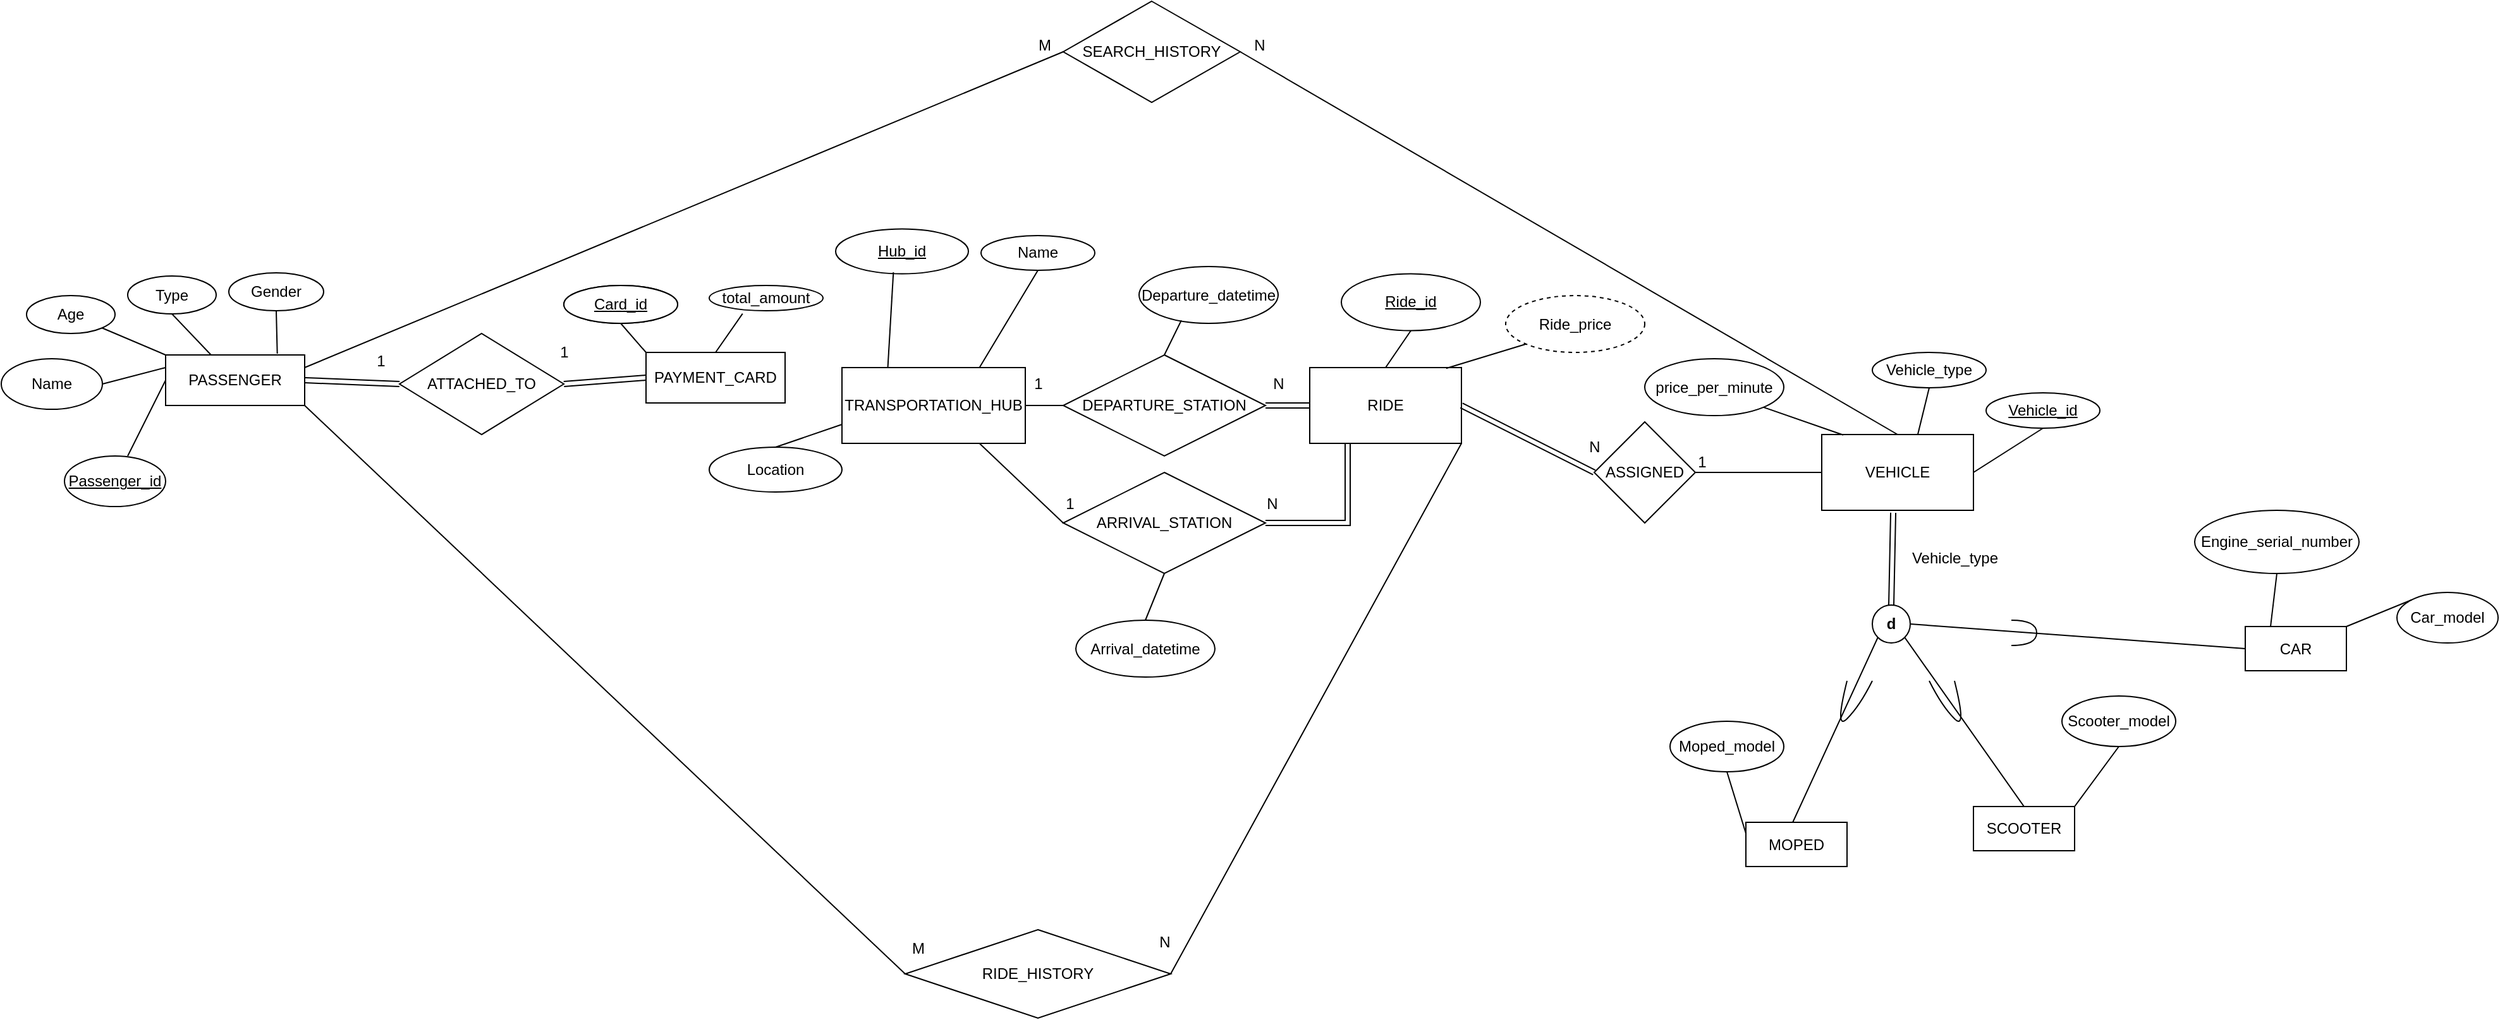 <mxfile version="22.1.11" type="device">
  <diagram name="Page-1" id="ZR6YPkfCKl_PK5OQMqdv">
    <mxGraphModel dx="1059" dy="949" grid="1" gridSize="10" guides="1" tooltips="1" connect="1" arrows="1" fold="1" page="1" pageScale="1" pageWidth="850" pageHeight="1100" math="0" shadow="0">
      <root>
        <mxCell id="0" />
        <mxCell id="1" parent="0" />
        <mxCell id="elQRYcjludwM-4nkRHjC-1" value="TRANSPORTATION_HUB" style="rounded=0;whiteSpace=wrap;html=1;" vertex="1" parent="1">
          <mxGeometry x="1605" y="340" width="145" height="60" as="geometry" />
        </mxCell>
        <mxCell id="elQRYcjludwM-4nkRHjC-2" value="VEHICLE" style="rounded=0;whiteSpace=wrap;html=1;" vertex="1" parent="1">
          <mxGeometry x="2380" y="393" width="120" height="60" as="geometry" />
        </mxCell>
        <mxCell id="elQRYcjludwM-4nkRHjC-3" value="RIDE" style="rounded=0;whiteSpace=wrap;html=1;" vertex="1" parent="1">
          <mxGeometry x="1975" y="340" width="120" height="60" as="geometry" />
        </mxCell>
        <mxCell id="elQRYcjludwM-4nkRHjC-4" value="ASSIGNED" style="rhombus;whiteSpace=wrap;html=1;" vertex="1" parent="1">
          <mxGeometry x="2200" y="383" width="80" height="80" as="geometry" />
        </mxCell>
        <mxCell id="elQRYcjludwM-4nkRHjC-5" value="" style="endArrow=none;html=1;rounded=0;exitX=1;exitY=0.5;exitDx=0;exitDy=0;entryX=0;entryY=0.5;entryDx=0;entryDy=0;" edge="1" parent="1" source="elQRYcjludwM-4nkRHjC-4" target="elQRYcjludwM-4nkRHjC-2">
          <mxGeometry width="50" height="50" relative="1" as="geometry">
            <mxPoint x="2070" y="620" as="sourcePoint" />
            <mxPoint x="2120" y="570" as="targetPoint" />
          </mxGeometry>
        </mxCell>
        <mxCell id="elQRYcjludwM-4nkRHjC-6" value="" style="shape=link;html=1;rounded=0;strokeColor=none;entryX=0.5;entryY=0;entryDx=0;entryDy=0;" edge="1" parent="1">
          <mxGeometry width="100" relative="1" as="geometry">
            <mxPoint x="2035" y="620" as="sourcePoint" />
            <mxPoint x="2035" y="670" as="targetPoint" />
          </mxGeometry>
        </mxCell>
        <mxCell id="elQRYcjludwM-4nkRHjC-8" value="DEPARTURE_STATION" style="rhombus;whiteSpace=wrap;html=1;" vertex="1" parent="1">
          <mxGeometry x="1780" y="330" width="160" height="80" as="geometry" />
        </mxCell>
        <mxCell id="elQRYcjludwM-4nkRHjC-9" value="" style="shape=link;html=1;rounded=0;edgeStyle=orthogonalEdgeStyle;entryX=1;entryY=0.5;entryDx=0;entryDy=0;exitX=0;exitY=0.5;exitDx=0;exitDy=0;" edge="1" parent="1" source="elQRYcjludwM-4nkRHjC-3" target="elQRYcjludwM-4nkRHjC-8">
          <mxGeometry width="100" relative="1" as="geometry">
            <mxPoint x="2040" y="600" as="sourcePoint" />
            <mxPoint x="2140" y="600" as="targetPoint" />
          </mxGeometry>
        </mxCell>
        <mxCell id="elQRYcjludwM-4nkRHjC-10" value="" style="endArrow=none;html=1;rounded=0;edgeStyle=orthogonalEdgeStyle;exitX=1;exitY=0.5;exitDx=0;exitDy=0;entryX=0;entryY=0.5;entryDx=0;entryDy=0;" edge="1" parent="1" source="elQRYcjludwM-4nkRHjC-1" target="elQRYcjludwM-4nkRHjC-8">
          <mxGeometry width="50" height="50" relative="1" as="geometry">
            <mxPoint x="2070" y="620" as="sourcePoint" />
            <mxPoint x="2120" y="570" as="targetPoint" />
          </mxGeometry>
        </mxCell>
        <mxCell id="elQRYcjludwM-4nkRHjC-11" value="1" style="text;html=1;align=center;verticalAlign=middle;resizable=0;points=[];autosize=1;strokeColor=none;fillColor=none;" vertex="1" parent="1">
          <mxGeometry x="1745" y="338" width="30" height="30" as="geometry" />
        </mxCell>
        <mxCell id="elQRYcjludwM-4nkRHjC-12" value="N" style="text;html=1;align=center;verticalAlign=middle;resizable=0;points=[];autosize=1;strokeColor=none;fillColor=none;" vertex="1" parent="1">
          <mxGeometry x="1935" y="338" width="30" height="30" as="geometry" />
        </mxCell>
        <mxCell id="elQRYcjludwM-4nkRHjC-13" value="ARRIVAL_STATION" style="rhombus;whiteSpace=wrap;html=1;" vertex="1" parent="1">
          <mxGeometry x="1780" y="423" width="160" height="80" as="geometry" />
        </mxCell>
        <mxCell id="elQRYcjludwM-4nkRHjC-14" value="" style="endArrow=none;html=1;rounded=0;exitX=0;exitY=0.5;exitDx=0;exitDy=0;entryX=0.75;entryY=1;entryDx=0;entryDy=0;" edge="1" parent="1" source="elQRYcjludwM-4nkRHjC-13" target="elQRYcjludwM-4nkRHjC-1">
          <mxGeometry width="50" height="50" relative="1" as="geometry">
            <mxPoint x="1669.5" y="497.5" as="sourcePoint" />
            <mxPoint x="1719.5" y="447.5" as="targetPoint" />
          </mxGeometry>
        </mxCell>
        <mxCell id="elQRYcjludwM-4nkRHjC-15" value="" style="shape=link;html=1;rounded=0;edgeStyle=orthogonalEdgeStyle;exitX=1;exitY=0.5;exitDx=0;exitDy=0;entryX=0.25;entryY=1;entryDx=0;entryDy=0;" edge="1" parent="1" source="elQRYcjludwM-4nkRHjC-13" target="elQRYcjludwM-4nkRHjC-3">
          <mxGeometry width="100" relative="1" as="geometry">
            <mxPoint x="2040" y="600" as="sourcePoint" />
            <mxPoint x="2140" y="600" as="targetPoint" />
          </mxGeometry>
        </mxCell>
        <mxCell id="elQRYcjludwM-4nkRHjC-16" value="1" style="text;html=1;align=center;verticalAlign=middle;resizable=0;points=[];autosize=1;strokeColor=none;fillColor=none;" vertex="1" parent="1">
          <mxGeometry x="1770" y="433" width="30" height="30" as="geometry" />
        </mxCell>
        <mxCell id="elQRYcjludwM-4nkRHjC-17" value="N" style="text;html=1;align=center;verticalAlign=middle;resizable=0;points=[];autosize=1;strokeColor=none;fillColor=none;" vertex="1" parent="1">
          <mxGeometry x="1930" y="433" width="30" height="30" as="geometry" />
        </mxCell>
        <mxCell id="elQRYcjludwM-4nkRHjC-18" value="PASSENGER" style="rounded=0;whiteSpace=wrap;html=1;" vertex="1" parent="1">
          <mxGeometry x="1070" y="330" width="110" height="40" as="geometry" />
        </mxCell>
        <mxCell id="elQRYcjludwM-4nkRHjC-19" value="PAYMENT_CARD&lt;span id=&quot;docs-internal-guid-a368fe4d-7fff-fab8-b84e-1b425e451d34&quot;&gt;&lt;/span&gt;" style="rounded=0;whiteSpace=wrap;html=1;" vertex="1" parent="1">
          <mxGeometry x="1450" y="328" width="110" height="40" as="geometry" />
        </mxCell>
        <mxCell id="elQRYcjludwM-4nkRHjC-20" value="ATTACHED_TO" style="rhombus;whiteSpace=wrap;html=1;" vertex="1" parent="1">
          <mxGeometry x="1255" y="313" width="130" height="80" as="geometry" />
        </mxCell>
        <mxCell id="elQRYcjludwM-4nkRHjC-21" value="" style="shape=link;html=1;rounded=0;exitX=1;exitY=0.5;exitDx=0;exitDy=0;entryX=0;entryY=0.5;entryDx=0;entryDy=0;" edge="1" parent="1" source="elQRYcjludwM-4nkRHjC-18" target="elQRYcjludwM-4nkRHjC-20">
          <mxGeometry width="100" relative="1" as="geometry">
            <mxPoint x="1450" y="580" as="sourcePoint" />
            <mxPoint x="1550" y="580" as="targetPoint" />
          </mxGeometry>
        </mxCell>
        <mxCell id="elQRYcjludwM-4nkRHjC-22" value="" style="shape=link;html=1;rounded=0;exitX=1;exitY=0.5;exitDx=0;exitDy=0;entryX=0;entryY=0.5;entryDx=0;entryDy=0;" edge="1" parent="1" source="elQRYcjludwM-4nkRHjC-20" target="elQRYcjludwM-4nkRHjC-19">
          <mxGeometry width="100" relative="1" as="geometry">
            <mxPoint x="1380" y="397" as="sourcePoint" />
            <mxPoint x="1455" y="400" as="targetPoint" />
          </mxGeometry>
        </mxCell>
        <mxCell id="elQRYcjludwM-4nkRHjC-23" value="1" style="text;html=1;align=center;verticalAlign=middle;resizable=0;points=[];autosize=1;strokeColor=none;fillColor=none;" vertex="1" parent="1">
          <mxGeometry x="1225" y="320" width="30" height="30" as="geometry" />
        </mxCell>
        <mxCell id="elQRYcjludwM-4nkRHjC-24" value="1" style="text;html=1;align=center;verticalAlign=middle;resizable=0;points=[];autosize=1;strokeColor=none;fillColor=none;" vertex="1" parent="1">
          <mxGeometry x="1370" y="313" width="30" height="30" as="geometry" />
        </mxCell>
        <mxCell id="elQRYcjludwM-4nkRHjC-25" value="RIDE_HISTORY" style="rhombus;whiteSpace=wrap;html=1;" vertex="1" parent="1">
          <mxGeometry x="1655" y="785" width="210" height="70" as="geometry" />
        </mxCell>
        <mxCell id="elQRYcjludwM-4nkRHjC-26" value="" style="endArrow=none;html=1;rounded=0;exitX=1;exitY=1;exitDx=0;exitDy=0;entryX=0;entryY=0.5;entryDx=0;entryDy=0;" edge="1" parent="1" source="elQRYcjludwM-4nkRHjC-18" target="elQRYcjludwM-4nkRHjC-25">
          <mxGeometry width="50" height="50" relative="1" as="geometry">
            <mxPoint x="1470" y="600" as="sourcePoint" />
            <mxPoint x="1520" y="550" as="targetPoint" />
          </mxGeometry>
        </mxCell>
        <mxCell id="elQRYcjludwM-4nkRHjC-27" value="" style="endArrow=none;html=1;rounded=0;exitX=1;exitY=0.5;exitDx=0;exitDy=0;entryX=1;entryY=1;entryDx=0;entryDy=0;" edge="1" parent="1" source="elQRYcjludwM-4nkRHjC-25" target="elQRYcjludwM-4nkRHjC-3">
          <mxGeometry width="50" height="50" relative="1" as="geometry">
            <mxPoint x="1515" y="437" as="sourcePoint" />
            <mxPoint x="1970" y="670" as="targetPoint" />
            <Array as="points" />
          </mxGeometry>
        </mxCell>
        <mxCell id="elQRYcjludwM-4nkRHjC-28" value="M" style="text;html=1;align=center;verticalAlign=middle;resizable=0;points=[];autosize=1;strokeColor=none;fillColor=none;" vertex="1" parent="1">
          <mxGeometry x="1650" y="785" width="30" height="30" as="geometry" />
        </mxCell>
        <mxCell id="elQRYcjludwM-4nkRHjC-29" value="N" style="text;html=1;align=center;verticalAlign=middle;resizable=0;points=[];autosize=1;strokeColor=none;fillColor=none;" vertex="1" parent="1">
          <mxGeometry x="1845" y="780" width="30" height="30" as="geometry" />
        </mxCell>
        <mxCell id="elQRYcjludwM-4nkRHjC-30" value="&lt;b&gt;d&lt;/b&gt;" style="ellipse;whiteSpace=wrap;html=1;" vertex="1" parent="1">
          <mxGeometry x="2420" y="528" width="30" height="30" as="geometry" />
        </mxCell>
        <mxCell id="elQRYcjludwM-4nkRHjC-31" value="Vehicle_type" style="text;html=1;align=center;verticalAlign=middle;resizable=0;points=[];autosize=1;strokeColor=none;fillColor=none;" vertex="1" parent="1">
          <mxGeometry x="2440" y="476" width="90" height="30" as="geometry" />
        </mxCell>
        <mxCell id="elQRYcjludwM-4nkRHjC-32" value="SCOOTER" style="rounded=0;whiteSpace=wrap;html=1;" vertex="1" parent="1">
          <mxGeometry x="2500" y="687.5" width="80" height="35" as="geometry" />
        </mxCell>
        <mxCell id="elQRYcjludwM-4nkRHjC-33" value="MOPED" style="rounded=0;whiteSpace=wrap;html=1;" vertex="1" parent="1">
          <mxGeometry x="2320" y="700" width="80" height="35" as="geometry" />
        </mxCell>
        <mxCell id="elQRYcjludwM-4nkRHjC-34" value="" style="endArrow=none;html=1;rounded=0;entryX=0;entryY=1;entryDx=0;entryDy=0;exitX=0.464;exitY=-0.003;exitDx=0;exitDy=0;exitPerimeter=0;" edge="1" parent="1" source="elQRYcjludwM-4nkRHjC-33" target="elQRYcjludwM-4nkRHjC-30">
          <mxGeometry width="50" height="50" relative="1" as="geometry">
            <mxPoint x="2340" y="590" as="sourcePoint" />
            <mxPoint x="2390" y="540" as="targetPoint" />
          </mxGeometry>
        </mxCell>
        <mxCell id="elQRYcjludwM-4nkRHjC-35" value="" style="endArrow=none;html=1;rounded=0;exitX=1;exitY=1;exitDx=0;exitDy=0;entryX=0.5;entryY=0;entryDx=0;entryDy=0;" edge="1" parent="1" source="elQRYcjludwM-4nkRHjC-30" target="elQRYcjludwM-4nkRHjC-32">
          <mxGeometry width="50" height="50" relative="1" as="geometry">
            <mxPoint x="2420" y="650" as="sourcePoint" />
            <mxPoint x="2470" y="600" as="targetPoint" />
          </mxGeometry>
        </mxCell>
        <mxCell id="elQRYcjludwM-4nkRHjC-36" value="" style="shape=link;html=1;rounded=0;exitX=0.471;exitY=1.032;exitDx=0;exitDy=0;exitPerimeter=0;entryX=0.5;entryY=0;entryDx=0;entryDy=0;" edge="1" parent="1" source="elQRYcjludwM-4nkRHjC-2" target="elQRYcjludwM-4nkRHjC-30">
          <mxGeometry width="100" relative="1" as="geometry">
            <mxPoint x="2420" y="480" as="sourcePoint" />
            <mxPoint x="2480" y="540" as="targetPoint" />
          </mxGeometry>
        </mxCell>
        <mxCell id="elQRYcjludwM-4nkRHjC-37" value="" style="edgeStyle=none;orthogonalLoop=1;jettySize=auto;html=1;endArrow=none;endFill=0;curved=1;targetPerimeterSpacing=0;movable=1;resizable=1;rotatable=1;deletable=1;editable=1;locked=0;connectable=1;" edge="1" parent="1">
          <mxGeometry width="80" relative="1" as="geometry">
            <mxPoint x="2485" y="588" as="sourcePoint" />
            <mxPoint x="2465" y="588" as="targetPoint" />
            <Array as="points">
              <mxPoint x="2485" y="588" />
              <mxPoint x="2495" y="628" />
              <mxPoint x="2475" y="608" />
            </Array>
          </mxGeometry>
        </mxCell>
        <mxCell id="elQRYcjludwM-4nkRHjC-38" value="" style="edgeStyle=none;orthogonalLoop=1;jettySize=auto;html=1;endArrow=none;endFill=0;curved=1;targetPerimeterSpacing=0;movable=1;resizable=1;rotatable=1;deletable=1;editable=1;locked=0;connectable=1;" edge="1" parent="1">
          <mxGeometry width="80" relative="1" as="geometry">
            <mxPoint x="2400" y="588" as="sourcePoint" />
            <mxPoint x="2420" y="588" as="targetPoint" />
            <Array as="points">
              <mxPoint x="2400" y="588" />
              <mxPoint x="2390" y="628" />
              <mxPoint x="2410" y="608" />
            </Array>
          </mxGeometry>
        </mxCell>
        <mxCell id="elQRYcjludwM-4nkRHjC-39" value="&lt;u&gt;Passenger_id&lt;/u&gt;" style="ellipse;whiteSpace=wrap;html=1;" vertex="1" parent="1">
          <mxGeometry x="990" y="410" width="80" height="40" as="geometry" />
        </mxCell>
        <mxCell id="elQRYcjludwM-4nkRHjC-40" value="Name" style="ellipse;whiteSpace=wrap;html=1;" vertex="1" parent="1">
          <mxGeometry x="940" y="333" width="80" height="40" as="geometry" />
        </mxCell>
        <mxCell id="elQRYcjludwM-4nkRHjC-41" value="Age" style="ellipse;whiteSpace=wrap;html=1;" vertex="1" parent="1">
          <mxGeometry x="960" y="283" width="70" height="30" as="geometry" />
        </mxCell>
        <mxCell id="elQRYcjludwM-4nkRHjC-42" value="Type" style="ellipse;whiteSpace=wrap;html=1;" vertex="1" parent="1">
          <mxGeometry x="1040" y="267.5" width="70" height="30" as="geometry" />
        </mxCell>
        <mxCell id="elQRYcjludwM-4nkRHjC-43" value="Gender" style="ellipse;whiteSpace=wrap;html=1;" vertex="1" parent="1">
          <mxGeometry x="1120" y="265" width="75" height="30" as="geometry" />
        </mxCell>
        <mxCell id="elQRYcjludwM-4nkRHjC-44" value="" style="endArrow=none;html=1;rounded=0;exitX=0;exitY=0.5;exitDx=0;exitDy=0;" edge="1" parent="1" source="elQRYcjludwM-4nkRHjC-18">
          <mxGeometry width="50" height="50" relative="1" as="geometry">
            <mxPoint x="1220" y="420" as="sourcePoint" />
            <mxPoint x="1040" y="410" as="targetPoint" />
          </mxGeometry>
        </mxCell>
        <mxCell id="elQRYcjludwM-4nkRHjC-45" value="" style="endArrow=none;html=1;rounded=0;exitX=0;exitY=0.25;exitDx=0;exitDy=0;" edge="1" parent="1" source="elQRYcjludwM-4nkRHjC-18">
          <mxGeometry width="50" height="50" relative="1" as="geometry">
            <mxPoint x="1070" y="330" as="sourcePoint" />
            <mxPoint x="1020" y="353" as="targetPoint" />
          </mxGeometry>
        </mxCell>
        <mxCell id="elQRYcjludwM-4nkRHjC-46" value="" style="endArrow=none;html=1;rounded=0;exitX=0;exitY=0;exitDx=0;exitDy=0;entryX=1;entryY=1;entryDx=0;entryDy=0;" edge="1" parent="1" source="elQRYcjludwM-4nkRHjC-18" target="elQRYcjludwM-4nkRHjC-41">
          <mxGeometry width="50" height="50" relative="1" as="geometry">
            <mxPoint x="1090" y="350" as="sourcePoint" />
            <mxPoint x="1010" y="338" as="targetPoint" />
          </mxGeometry>
        </mxCell>
        <mxCell id="elQRYcjludwM-4nkRHjC-47" value="" style="endArrow=none;html=1;rounded=0;entryX=0.5;entryY=1;entryDx=0;entryDy=0;" edge="1" parent="1" source="elQRYcjludwM-4nkRHjC-18" target="elQRYcjludwM-4nkRHjC-42">
          <mxGeometry width="50" height="50" relative="1" as="geometry">
            <mxPoint x="1100" y="360" as="sourcePoint" />
            <mxPoint x="1020" y="348" as="targetPoint" />
          </mxGeometry>
        </mxCell>
        <mxCell id="elQRYcjludwM-4nkRHjC-48" value="" style="endArrow=none;html=1;rounded=0;exitX=0.803;exitY=-0.025;exitDx=0;exitDy=0;entryX=0.5;entryY=1;entryDx=0;entryDy=0;exitPerimeter=0;" edge="1" parent="1" source="elQRYcjludwM-4nkRHjC-18" target="elQRYcjludwM-4nkRHjC-43">
          <mxGeometry width="50" height="50" relative="1" as="geometry">
            <mxPoint x="1110" y="370" as="sourcePoint" />
            <mxPoint x="1030" y="358" as="targetPoint" />
          </mxGeometry>
        </mxCell>
        <mxCell id="elQRYcjludwM-4nkRHjC-49" value="total_amount" style="ellipse;whiteSpace=wrap;html=1;" vertex="1" parent="1">
          <mxGeometry x="1500" y="275" width="90" height="20" as="geometry" />
        </mxCell>
        <mxCell id="elQRYcjludwM-4nkRHjC-50" value="&lt;u&gt;card_id&lt;/u&gt;" style="ellipse;whiteSpace=wrap;html=1;" vertex="1" parent="1">
          <mxGeometry x="1385" y="275" width="90" height="30" as="geometry" />
        </mxCell>
        <mxCell id="elQRYcjludwM-4nkRHjC-51" value="" style="endArrow=none;html=1;rounded=0;exitX=0.5;exitY=1;exitDx=0;exitDy=0;entryX=0;entryY=0;entryDx=0;entryDy=0;" edge="1" parent="1" source="elQRYcjludwM-4nkRHjC-50" target="elQRYcjludwM-4nkRHjC-19">
          <mxGeometry width="50" height="50" relative="1" as="geometry">
            <mxPoint x="1080" y="340" as="sourcePoint" />
            <mxPoint x="1000" y="328" as="targetPoint" />
          </mxGeometry>
        </mxCell>
        <mxCell id="elQRYcjludwM-4nkRHjC-52" value="" style="endArrow=none;html=1;rounded=0;exitX=0.293;exitY=1.117;exitDx=0;exitDy=0;entryX=0.5;entryY=0;entryDx=0;entryDy=0;exitPerimeter=0;" edge="1" parent="1" source="elQRYcjludwM-4nkRHjC-49" target="elQRYcjludwM-4nkRHjC-19">
          <mxGeometry width="50" height="50" relative="1" as="geometry">
            <mxPoint x="1440" y="315" as="sourcePoint" />
            <mxPoint x="1460" y="338" as="targetPoint" />
          </mxGeometry>
        </mxCell>
        <mxCell id="elQRYcjludwM-4nkRHjC-53" value="Location" style="ellipse;whiteSpace=wrap;html=1;" vertex="1" parent="1">
          <mxGeometry x="1500" y="403" width="105" height="35.5" as="geometry" />
        </mxCell>
        <mxCell id="elQRYcjludwM-4nkRHjC-54" value="&lt;u&gt;Card_id&lt;/u&gt;" style="ellipse;whiteSpace=wrap;html=1;" vertex="1" parent="1">
          <mxGeometry x="1385" y="275" width="90" height="30" as="geometry" />
        </mxCell>
        <mxCell id="elQRYcjludwM-4nkRHjC-55" value="&lt;u&gt;Hub_id&lt;/u&gt;" style="ellipse;whiteSpace=wrap;html=1;" vertex="1" parent="1">
          <mxGeometry x="1600" y="230.25" width="105" height="35.5" as="geometry" />
        </mxCell>
        <mxCell id="elQRYcjludwM-4nkRHjC-56" value="Name" style="ellipse;whiteSpace=wrap;html=1;" vertex="1" parent="1">
          <mxGeometry x="1715" y="235.5" width="90" height="27.5" as="geometry" />
        </mxCell>
        <mxCell id="elQRYcjludwM-4nkRHjC-57" value="" style="endArrow=none;html=1;rounded=0;exitX=0;exitY=0.75;exitDx=0;exitDy=0;entryX=0.5;entryY=0;entryDx=0;entryDy=0;" edge="1" parent="1" source="elQRYcjludwM-4nkRHjC-1" target="elQRYcjludwM-4nkRHjC-53">
          <mxGeometry width="50" height="50" relative="1" as="geometry">
            <mxPoint x="1440" y="315" as="sourcePoint" />
            <mxPoint x="1460" y="338" as="targetPoint" />
          </mxGeometry>
        </mxCell>
        <mxCell id="elQRYcjludwM-4nkRHjC-58" value="" style="endArrow=none;html=1;rounded=0;exitX=0.435;exitY=0.967;exitDx=0;exitDy=0;entryX=0.25;entryY=0;entryDx=0;entryDy=0;exitPerimeter=0;" edge="1" parent="1" source="elQRYcjludwM-4nkRHjC-55" target="elQRYcjludwM-4nkRHjC-1">
          <mxGeometry width="50" height="50" relative="1" as="geometry">
            <mxPoint x="1450" y="325" as="sourcePoint" />
            <mxPoint x="1470" y="348" as="targetPoint" />
          </mxGeometry>
        </mxCell>
        <mxCell id="elQRYcjludwM-4nkRHjC-59" value="" style="endArrow=none;html=1;rounded=0;exitX=0.5;exitY=1;exitDx=0;exitDy=0;entryX=0.75;entryY=0;entryDx=0;entryDy=0;" edge="1" parent="1" source="elQRYcjludwM-4nkRHjC-56" target="elQRYcjludwM-4nkRHjC-1">
          <mxGeometry width="50" height="50" relative="1" as="geometry">
            <mxPoint x="1460" y="335" as="sourcePoint" />
            <mxPoint x="1480" y="358" as="targetPoint" />
          </mxGeometry>
        </mxCell>
        <mxCell id="elQRYcjludwM-4nkRHjC-60" value="&lt;u&gt;Ride_id&lt;/u&gt;" style="ellipse;whiteSpace=wrap;html=1;" vertex="1" parent="1">
          <mxGeometry x="2000" y="265.75" width="110" height="45" as="geometry" />
        </mxCell>
        <mxCell id="elQRYcjludwM-4nkRHjC-61" value="" style="endArrow=none;html=1;rounded=0;exitX=0.5;exitY=1;exitDx=0;exitDy=0;entryX=0.5;entryY=0;entryDx=0;entryDy=0;" edge="1" parent="1" source="elQRYcjludwM-4nkRHjC-60" target="elQRYcjludwM-4nkRHjC-3">
          <mxGeometry width="50" height="50" relative="1" as="geometry">
            <mxPoint x="1666" y="324" as="sourcePoint" />
            <mxPoint x="1660" y="350" as="targetPoint" />
          </mxGeometry>
        </mxCell>
        <mxCell id="elQRYcjludwM-4nkRHjC-62" value="" style="shape=link;html=1;rounded=0;entryX=0;entryY=0.5;entryDx=0;entryDy=0;exitX=1;exitY=0.5;exitDx=0;exitDy=0;" edge="1" parent="1" source="elQRYcjludwM-4nkRHjC-3" target="elQRYcjludwM-4nkRHjC-4">
          <mxGeometry width="100" relative="1" as="geometry">
            <mxPoint x="2060" y="500" as="sourcePoint" />
            <mxPoint x="2160" y="500" as="targetPoint" />
          </mxGeometry>
        </mxCell>
        <mxCell id="elQRYcjludwM-4nkRHjC-63" value="1" style="text;html=1;align=center;verticalAlign=middle;resizable=0;points=[];autosize=1;strokeColor=none;fillColor=none;" vertex="1" parent="1">
          <mxGeometry x="2270" y="400" width="30" height="30" as="geometry" />
        </mxCell>
        <mxCell id="elQRYcjludwM-4nkRHjC-64" value="N" style="text;html=1;align=center;verticalAlign=middle;resizable=0;points=[];autosize=1;strokeColor=none;fillColor=none;" vertex="1" parent="1">
          <mxGeometry x="2185" y="388" width="30" height="30" as="geometry" />
        </mxCell>
        <mxCell id="elQRYcjludwM-4nkRHjC-65" value="Ride_price" style="ellipse;whiteSpace=wrap;html=1;dashed=1;" vertex="1" parent="1">
          <mxGeometry x="2130" y="283" width="110" height="45" as="geometry" />
        </mxCell>
        <mxCell id="elQRYcjludwM-4nkRHjC-66" value="" style="endArrow=none;html=1;rounded=0;exitX=0;exitY=1;exitDx=0;exitDy=0;entryX=0.899;entryY=0.01;entryDx=0;entryDy=0;entryPerimeter=0;" edge="1" parent="1" source="elQRYcjludwM-4nkRHjC-65" target="elQRYcjludwM-4nkRHjC-3">
          <mxGeometry width="50" height="50" relative="1" as="geometry">
            <mxPoint x="2040" y="316" as="sourcePoint" />
            <mxPoint x="2045" y="350" as="targetPoint" />
          </mxGeometry>
        </mxCell>
        <mxCell id="elQRYcjludwM-4nkRHjC-67" value="Vehicle_type" style="ellipse;whiteSpace=wrap;html=1;" vertex="1" parent="1">
          <mxGeometry x="2420" y="328" width="90" height="28" as="geometry" />
        </mxCell>
        <mxCell id="elQRYcjludwM-4nkRHjC-68" value="" style="endArrow=none;html=1;rounded=0;exitX=0.5;exitY=1;exitDx=0;exitDy=0;entryX=0.633;entryY=0;entryDx=0;entryDy=0;entryPerimeter=0;" edge="1" parent="1" source="elQRYcjludwM-4nkRHjC-67" target="elQRYcjludwM-4nkRHjC-2">
          <mxGeometry width="50" height="50" relative="1" as="geometry">
            <mxPoint x="2250" y="393" as="sourcePoint" />
            <mxPoint x="2385" y="443" as="targetPoint" />
          </mxGeometry>
        </mxCell>
        <mxCell id="elQRYcjludwM-4nkRHjC-69" value="&lt;u&gt;Vehicle_id&lt;/u&gt;" style="ellipse;whiteSpace=wrap;html=1;" vertex="1" parent="1">
          <mxGeometry x="2510" y="360" width="90" height="28" as="geometry" />
        </mxCell>
        <mxCell id="elQRYcjludwM-4nkRHjC-70" value="" style="endArrow=none;html=1;rounded=0;exitX=0.5;exitY=1;exitDx=0;exitDy=0;entryX=1;entryY=0.5;entryDx=0;entryDy=0;" edge="1" parent="1" source="elQRYcjludwM-4nkRHjC-69" target="elQRYcjludwM-4nkRHjC-2">
          <mxGeometry width="50" height="50" relative="1" as="geometry">
            <mxPoint x="2465" y="378" as="sourcePoint" />
            <mxPoint x="2450" y="403" as="targetPoint" />
          </mxGeometry>
        </mxCell>
        <mxCell id="elQRYcjludwM-4nkRHjC-71" value="Departure_datetime" style="ellipse;whiteSpace=wrap;html=1;" vertex="1" parent="1">
          <mxGeometry x="1840" y="260" width="110" height="45" as="geometry" />
        </mxCell>
        <mxCell id="elQRYcjludwM-4nkRHjC-72" value="Arrival_datetime" style="ellipse;whiteSpace=wrap;html=1;" vertex="1" parent="1">
          <mxGeometry x="1790" y="540" width="110" height="45" as="geometry" />
        </mxCell>
        <mxCell id="elQRYcjludwM-4nkRHjC-73" value="" style="endArrow=none;html=1;rounded=0;exitX=0.304;exitY=0.947;exitDx=0;exitDy=0;entryX=0.5;entryY=0;entryDx=0;entryDy=0;exitPerimeter=0;" edge="1" parent="1" source="elQRYcjludwM-4nkRHjC-71" target="elQRYcjludwM-4nkRHjC-8">
          <mxGeometry width="50" height="50" relative="1" as="geometry">
            <mxPoint x="1770" y="273" as="sourcePoint" />
            <mxPoint x="1705" y="350" as="targetPoint" />
          </mxGeometry>
        </mxCell>
        <mxCell id="elQRYcjludwM-4nkRHjC-74" value="" style="endArrow=none;html=1;rounded=0;exitX=0.5;exitY=0;exitDx=0;exitDy=0;entryX=0.5;entryY=1;entryDx=0;entryDy=0;" edge="1" parent="1" source="elQRYcjludwM-4nkRHjC-72" target="elQRYcjludwM-4nkRHjC-13">
          <mxGeometry width="50" height="50" relative="1" as="geometry">
            <mxPoint x="1780" y="283" as="sourcePoint" />
            <mxPoint x="1715" y="360" as="targetPoint" />
          </mxGeometry>
        </mxCell>
        <mxCell id="elQRYcjludwM-4nkRHjC-75" value="Moped_model" style="ellipse;whiteSpace=wrap;html=1;" vertex="1" parent="1">
          <mxGeometry x="2260" y="620" width="90" height="40" as="geometry" />
        </mxCell>
        <mxCell id="elQRYcjludwM-4nkRHjC-76" value="" style="endArrow=none;html=1;rounded=0;entryX=0.5;entryY=1;entryDx=0;entryDy=0;exitX=0;exitY=0.25;exitDx=0;exitDy=0;" edge="1" parent="1" source="elQRYcjludwM-4nkRHjC-33" target="elQRYcjludwM-4nkRHjC-75">
          <mxGeometry width="50" height="50" relative="1" as="geometry">
            <mxPoint x="2367" y="710" as="sourcePoint" />
            <mxPoint x="2434" y="564" as="targetPoint" />
          </mxGeometry>
        </mxCell>
        <mxCell id="elQRYcjludwM-4nkRHjC-77" value="Scooter_model" style="ellipse;whiteSpace=wrap;html=1;" vertex="1" parent="1">
          <mxGeometry x="2570" y="600" width="90" height="40" as="geometry" />
        </mxCell>
        <mxCell id="elQRYcjludwM-4nkRHjC-78" value="" style="endArrow=none;html=1;rounded=0;entryX=0.5;entryY=1;entryDx=0;entryDy=0;exitX=1;exitY=0;exitDx=0;exitDy=0;" edge="1" parent="1" source="elQRYcjludwM-4nkRHjC-32" target="elQRYcjludwM-4nkRHjC-77">
          <mxGeometry width="50" height="50" relative="1" as="geometry">
            <mxPoint x="2330" y="719" as="sourcePoint" />
            <mxPoint x="2315" y="670" as="targetPoint" />
          </mxGeometry>
        </mxCell>
        <mxCell id="elQRYcjludwM-4nkRHjC-79" value="price_per_minute" style="ellipse;whiteSpace=wrap;html=1;" vertex="1" parent="1">
          <mxGeometry x="2240" y="333" width="110" height="45" as="geometry" />
        </mxCell>
        <mxCell id="elQRYcjludwM-4nkRHjC-80" value="" style="endArrow=none;html=1;rounded=0;entryX=0.142;entryY=0.006;entryDx=0;entryDy=0;entryPerimeter=0;exitX=1;exitY=1;exitDx=0;exitDy=0;" edge="1" parent="1" source="elQRYcjludwM-4nkRHjC-79" target="elQRYcjludwM-4nkRHjC-2">
          <mxGeometry width="50" height="50" relative="1" as="geometry">
            <mxPoint x="2340" y="380" as="sourcePoint" />
            <mxPoint x="2335" y="405" as="targetPoint" />
          </mxGeometry>
        </mxCell>
        <mxCell id="elQRYcjludwM-4nkRHjC-81" value="SEARCH_HISTORY" style="rhombus;whiteSpace=wrap;html=1;" vertex="1" parent="1">
          <mxGeometry x="1780" y="50" width="140" height="80" as="geometry" />
        </mxCell>
        <mxCell id="elQRYcjludwM-4nkRHjC-82" value="" style="endArrow=none;html=1;rounded=0;exitX=1;exitY=0.25;exitDx=0;exitDy=0;entryX=0;entryY=0.5;entryDx=0;entryDy=0;" edge="1" parent="1" source="elQRYcjludwM-4nkRHjC-18" target="elQRYcjludwM-4nkRHjC-81">
          <mxGeometry width="50" height="50" relative="1" as="geometry">
            <mxPoint x="1300" y="90" as="sourcePoint" />
            <mxPoint x="1775" y="540" as="targetPoint" />
          </mxGeometry>
        </mxCell>
        <mxCell id="elQRYcjludwM-4nkRHjC-83" value="M" style="text;html=1;align=center;verticalAlign=middle;resizable=0;points=[];autosize=1;strokeColor=none;fillColor=none;" vertex="1" parent="1">
          <mxGeometry x="1750" y="70" width="30" height="30" as="geometry" />
        </mxCell>
        <mxCell id="elQRYcjludwM-4nkRHjC-84" value="" style="endArrow=none;html=1;rounded=0;exitX=1;exitY=0.5;exitDx=0;exitDy=0;entryX=0.5;entryY=0;entryDx=0;entryDy=0;" edge="1" parent="1" source="elQRYcjludwM-4nkRHjC-81" target="elQRYcjludwM-4nkRHjC-2">
          <mxGeometry width="50" height="50" relative="1" as="geometry">
            <mxPoint x="1840" y="70" as="sourcePoint" />
            <mxPoint x="2260" y="-200" as="targetPoint" />
          </mxGeometry>
        </mxCell>
        <mxCell id="elQRYcjludwM-4nkRHjC-85" value="N" style="text;html=1;align=center;verticalAlign=middle;resizable=0;points=[];autosize=1;strokeColor=none;fillColor=none;" vertex="1" parent="1">
          <mxGeometry x="1920" y="70" width="30" height="30" as="geometry" />
        </mxCell>
        <mxCell id="elQRYcjludwM-4nkRHjC-86" value="" style="endArrow=none;html=1;rounded=0;exitX=1;exitY=0.5;exitDx=0;exitDy=0;entryX=0;entryY=0.5;entryDx=0;entryDy=0;" edge="1" parent="1" source="elQRYcjludwM-4nkRHjC-30" target="elQRYcjludwM-4nkRHjC-87">
          <mxGeometry width="50" height="50" relative="1" as="geometry">
            <mxPoint x="1955" y="670" as="sourcePoint" />
            <mxPoint x="2685" y="550" as="targetPoint" />
          </mxGeometry>
        </mxCell>
        <mxCell id="elQRYcjludwM-4nkRHjC-87" value="CAR" style="rounded=0;whiteSpace=wrap;html=1;" vertex="1" parent="1">
          <mxGeometry x="2715" y="545" width="80" height="35" as="geometry" />
        </mxCell>
        <mxCell id="elQRYcjludwM-4nkRHjC-88" value="Car_model" style="ellipse;whiteSpace=wrap;html=1;" vertex="1" parent="1">
          <mxGeometry x="2835" y="518" width="80" height="40" as="geometry" />
        </mxCell>
        <mxCell id="elQRYcjludwM-4nkRHjC-89" value="" style="endArrow=none;html=1;rounded=0;entryX=1;entryY=0;entryDx=0;entryDy=0;exitX=0;exitY=0;exitDx=0;exitDy=0;" edge="1" parent="1" source="elQRYcjludwM-4nkRHjC-88" target="elQRYcjludwM-4nkRHjC-87">
          <mxGeometry width="50" height="50" relative="1" as="geometry">
            <mxPoint x="2737" y="245" as="sourcePoint" />
            <mxPoint x="2780" y="180" as="targetPoint" />
          </mxGeometry>
        </mxCell>
        <mxCell id="elQRYcjludwM-4nkRHjC-90" value="Engine_serial_number" style="ellipse;whiteSpace=wrap;html=1;" vertex="1" parent="1">
          <mxGeometry x="2675" y="453" width="130" height="50" as="geometry" />
        </mxCell>
        <mxCell id="elQRYcjludwM-4nkRHjC-91" value="" style="endArrow=none;html=1;rounded=0;exitX=0.5;exitY=1;exitDx=0;exitDy=0;entryX=0.25;entryY=0;entryDx=0;entryDy=0;" edge="1" parent="1" source="elQRYcjludwM-4nkRHjC-90" target="elQRYcjludwM-4nkRHjC-87">
          <mxGeometry width="50" height="50" relative="1" as="geometry">
            <mxPoint x="2460" y="553" as="sourcePoint" />
            <mxPoint x="2725" y="573" as="targetPoint" />
          </mxGeometry>
        </mxCell>
        <mxCell id="elQRYcjludwM-4nkRHjC-92" value="" style="endArrow=none;html=1;rounded=0;edgeStyle=orthogonalEdgeStyle;curved=1;" edge="1" parent="1">
          <mxGeometry width="50" height="50" relative="1" as="geometry">
            <mxPoint x="2530" y="560" as="sourcePoint" />
            <mxPoint x="2530" y="540" as="targetPoint" />
            <Array as="points">
              <mxPoint x="2550" y="560" />
              <mxPoint x="2550" y="540" />
              <mxPoint x="2530" y="540" />
            </Array>
          </mxGeometry>
        </mxCell>
      </root>
    </mxGraphModel>
  </diagram>
</mxfile>
